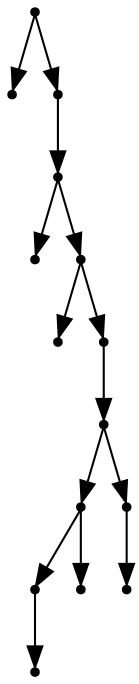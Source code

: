 digraph {
  14 [shape=point];
  0 [shape=point];
  13 [shape=point];
  12 [shape=point];
  1 [shape=point];
  11 [shape=point];
  2 [shape=point];
  10 [shape=point];
  9 [shape=point];
  6 [shape=point];
  4 [shape=point];
  3 [shape=point];
  5 [shape=point];
  8 [shape=point];
  7 [shape=point];
14 -> 0;
14 -> 13;
13 -> 12;
12 -> 1;
12 -> 11;
11 -> 2;
11 -> 10;
10 -> 9;
9 -> 6;
6 -> 4;
4 -> 3;
6 -> 5;
9 -> 8;
8 -> 7;
}
